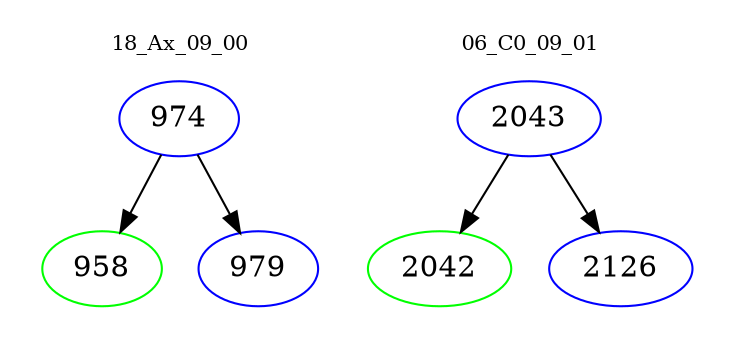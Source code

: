 digraph{
subgraph cluster_0 {
color = white
label = "18_Ax_09_00";
fontsize=10;
T0_974 [label="974", color="blue"]
T0_974 -> T0_958 [color="black"]
T0_958 [label="958", color="green"]
T0_974 -> T0_979 [color="black"]
T0_979 [label="979", color="blue"]
}
subgraph cluster_1 {
color = white
label = "06_C0_09_01";
fontsize=10;
T1_2043 [label="2043", color="blue"]
T1_2043 -> T1_2042 [color="black"]
T1_2042 [label="2042", color="green"]
T1_2043 -> T1_2126 [color="black"]
T1_2126 [label="2126", color="blue"]
}
}
